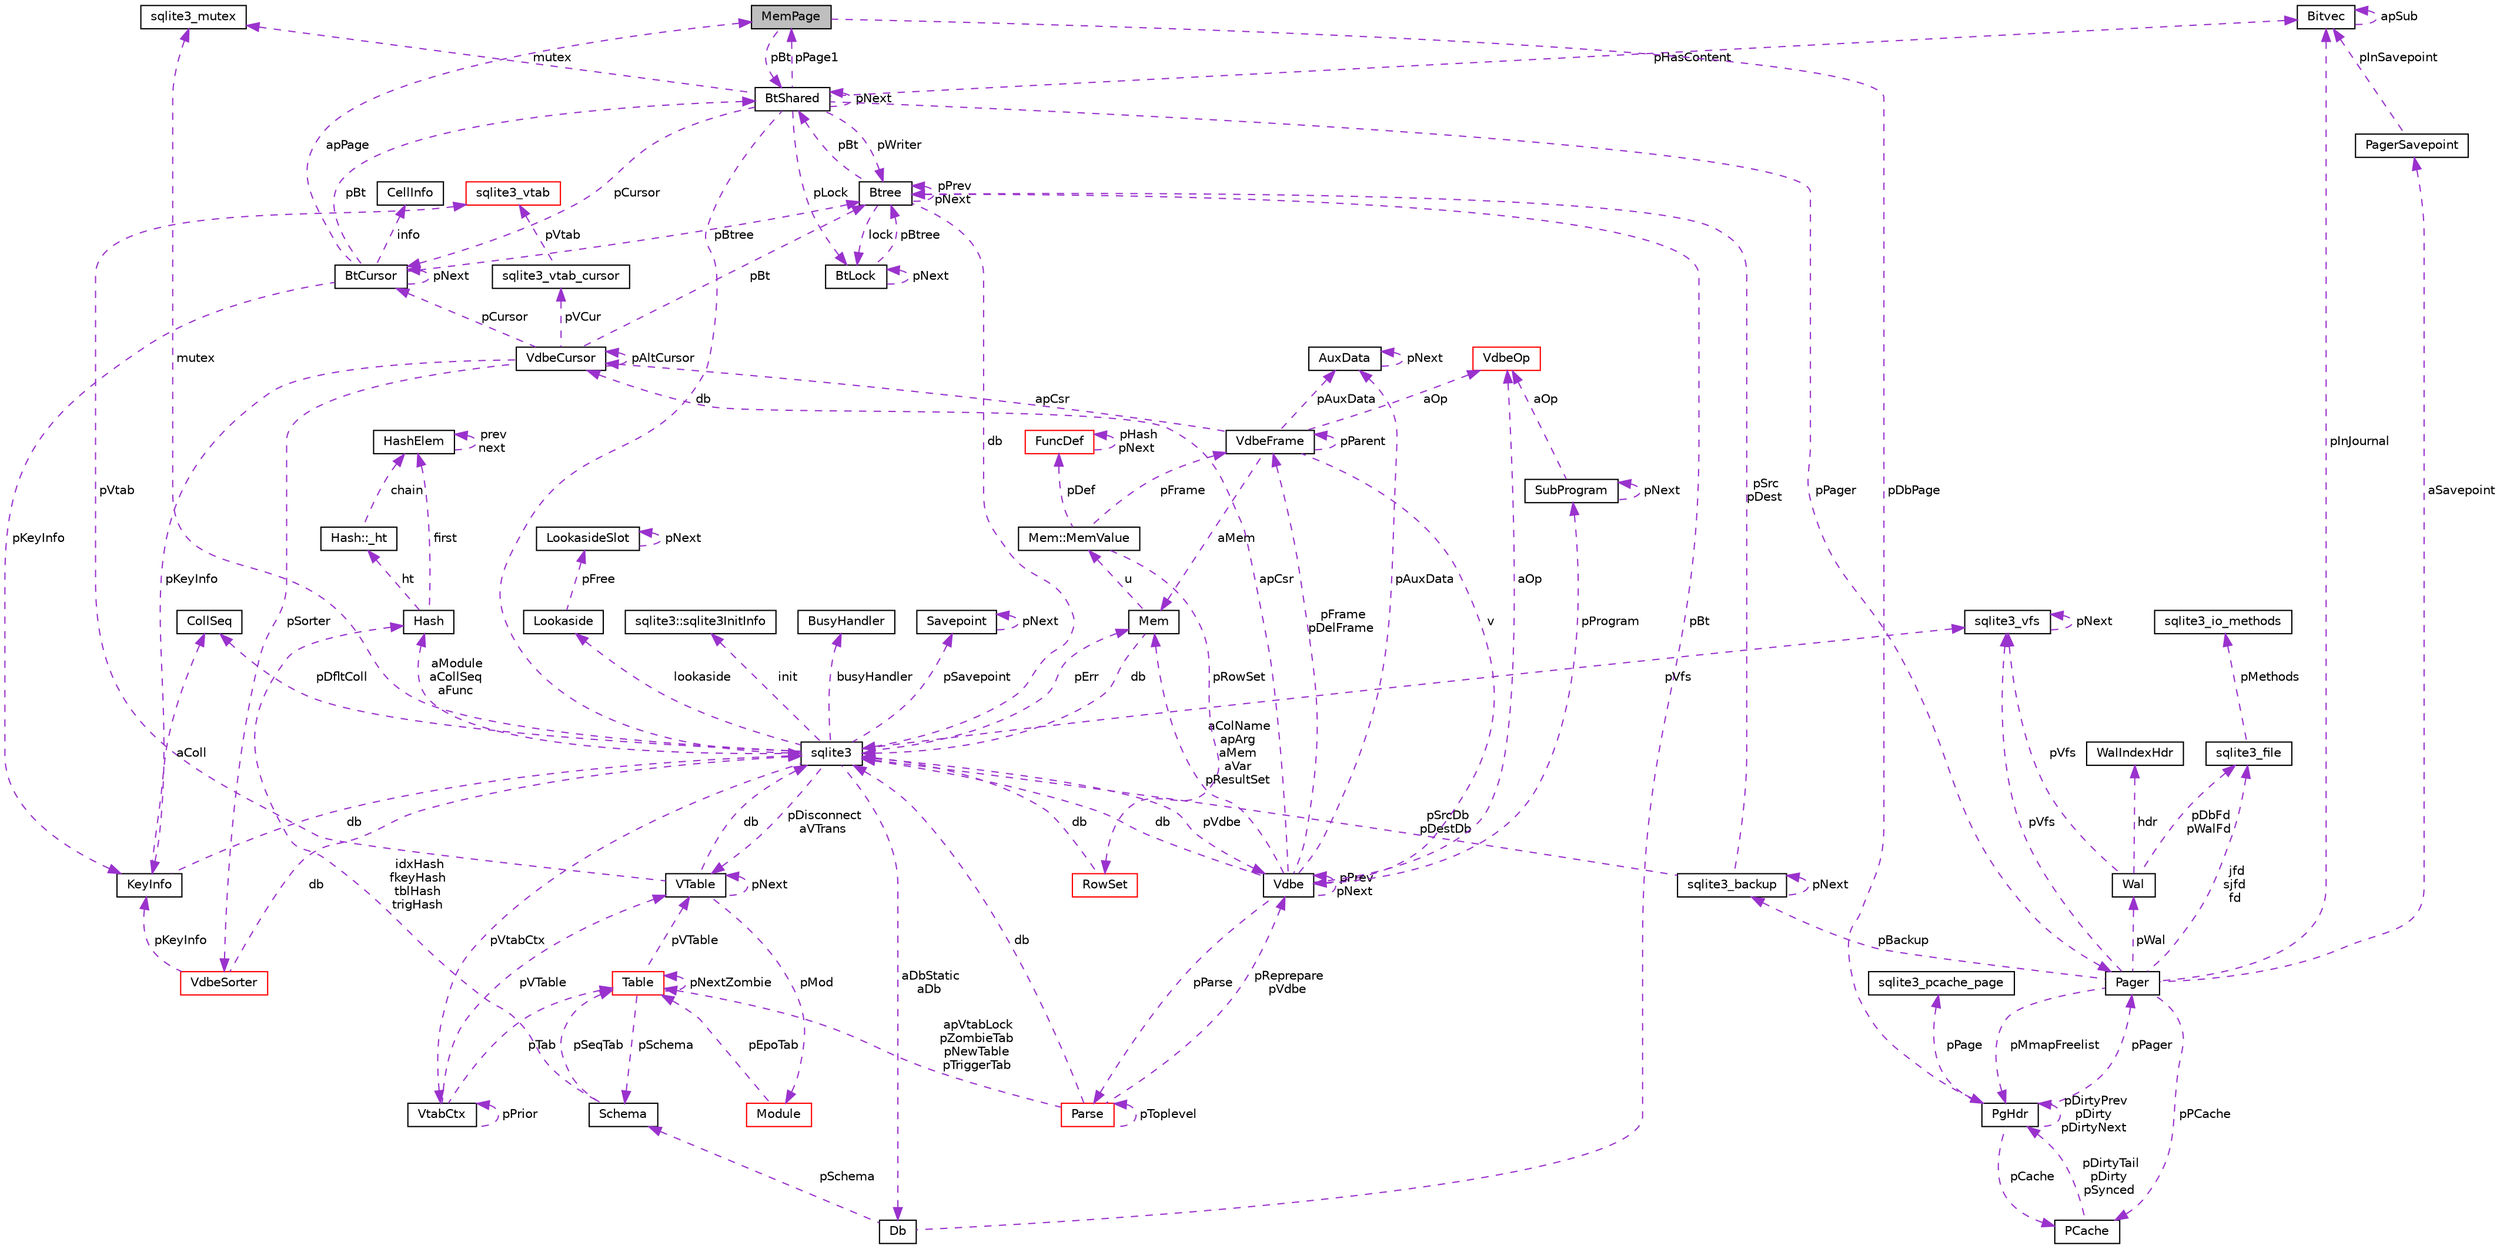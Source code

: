 digraph "MemPage"
{
  edge [fontname="Helvetica",fontsize="10",labelfontname="Helvetica",labelfontsize="10"];
  node [fontname="Helvetica",fontsize="10",shape=record];
  Node1 [label="MemPage",height=0.2,width=0.4,color="black", fillcolor="grey75", style="filled", fontcolor="black"];
  Node2 -> Node1 [dir="back",color="darkorchid3",fontsize="10",style="dashed",label=" pBt" ];
  Node2 [label="BtShared",height=0.2,width=0.4,color="black", fillcolor="white", style="filled",URL="$structBtShared.html"];
  Node3 -> Node2 [dir="back",color="darkorchid3",fontsize="10",style="dashed",label=" pCursor" ];
  Node3 [label="BtCursor",height=0.2,width=0.4,color="black", fillcolor="white", style="filled",URL="$structBtCursor.html"];
  Node3 -> Node3 [dir="back",color="darkorchid3",fontsize="10",style="dashed",label=" pNext" ];
  Node4 -> Node3 [dir="back",color="darkorchid3",fontsize="10",style="dashed",label=" info" ];
  Node4 [label="CellInfo",height=0.2,width=0.4,color="black", fillcolor="white", style="filled",URL="$structCellInfo.html"];
  Node2 -> Node3 [dir="back",color="darkorchid3",fontsize="10",style="dashed",label=" pBt" ];
  Node1 -> Node3 [dir="back",color="darkorchid3",fontsize="10",style="dashed",label=" apPage" ];
  Node5 -> Node3 [dir="back",color="darkorchid3",fontsize="10",style="dashed",label=" pKeyInfo" ];
  Node5 [label="KeyInfo",height=0.2,width=0.4,color="black", fillcolor="white", style="filled",URL="$structKeyInfo.html"];
  Node6 -> Node5 [dir="back",color="darkorchid3",fontsize="10",style="dashed",label=" db" ];
  Node6 [label="sqlite3",height=0.2,width=0.4,color="black", fillcolor="white", style="filled",URL="$structsqlite3.html"];
  Node7 -> Node6 [dir="back",color="darkorchid3",fontsize="10",style="dashed",label=" pErr" ];
  Node7 [label="Mem",height=0.2,width=0.4,color="black", fillcolor="white", style="filled",URL="$structMem.html"];
  Node8 -> Node7 [dir="back",color="darkorchid3",fontsize="10",style="dashed",label=" u" ];
  Node8 [label="Mem::MemValue",height=0.2,width=0.4,color="black", fillcolor="white", style="filled",URL="$unionMem_1_1MemValue.html"];
  Node9 -> Node8 [dir="back",color="darkorchid3",fontsize="10",style="dashed",label=" pFrame" ];
  Node9 [label="VdbeFrame",height=0.2,width=0.4,color="black", fillcolor="white", style="filled",URL="$structVdbeFrame.html"];
  Node7 -> Node9 [dir="back",color="darkorchid3",fontsize="10",style="dashed",label=" aMem" ];
  Node10 -> Node9 [dir="back",color="darkorchid3",fontsize="10",style="dashed",label=" v" ];
  Node10 [label="Vdbe",height=0.2,width=0.4,color="black", fillcolor="white", style="filled",URL="$structVdbe.html"];
  Node7 -> Node10 [dir="back",color="darkorchid3",fontsize="10",style="dashed",label=" aColName\napArg\naMem\naVar\npResultSet" ];
  Node10 -> Node10 [dir="back",color="darkorchid3",fontsize="10",style="dashed",label=" pPrev\npNext" ];
  Node6 -> Node10 [dir="back",color="darkorchid3",fontsize="10",style="dashed",label=" db" ];
  Node9 -> Node10 [dir="back",color="darkorchid3",fontsize="10",style="dashed",label=" pFrame\npDelFrame" ];
  Node11 -> Node10 [dir="back",color="darkorchid3",fontsize="10",style="dashed",label=" pAuxData" ];
  Node11 [label="AuxData",height=0.2,width=0.4,color="black", fillcolor="white", style="filled",URL="$structAuxData.html"];
  Node11 -> Node11 [dir="back",color="darkorchid3",fontsize="10",style="dashed",label=" pNext" ];
  Node12 -> Node10 [dir="back",color="darkorchid3",fontsize="10",style="dashed",label=" pProgram" ];
  Node12 [label="SubProgram",height=0.2,width=0.4,color="black", fillcolor="white", style="filled",URL="$structSubProgram.html"];
  Node12 -> Node12 [dir="back",color="darkorchid3",fontsize="10",style="dashed",label=" pNext" ];
  Node13 -> Node12 [dir="back",color="darkorchid3",fontsize="10",style="dashed",label=" aOp" ];
  Node13 [label="VdbeOp",height=0.2,width=0.4,color="red", fillcolor="white", style="filled",URL="$structVdbeOp.html"];
  Node14 -> Node10 [dir="back",color="darkorchid3",fontsize="10",style="dashed",label=" apCsr" ];
  Node14 [label="VdbeCursor",height=0.2,width=0.4,color="black", fillcolor="white", style="filled",URL="$structVdbeCursor.html"];
  Node3 -> Node14 [dir="back",color="darkorchid3",fontsize="10",style="dashed",label=" pCursor" ];
  Node15 -> Node14 [dir="back",color="darkorchid3",fontsize="10",style="dashed",label=" pVCur" ];
  Node15 [label="sqlite3_vtab_cursor",height=0.2,width=0.4,color="black", fillcolor="white", style="filled",URL="$structsqlite3__vtab__cursor.html"];
  Node16 -> Node15 [dir="back",color="darkorchid3",fontsize="10",style="dashed",label=" pVtab" ];
  Node16 [label="sqlite3_vtab",height=0.2,width=0.4,color="red", fillcolor="white", style="filled",URL="$structsqlite3__vtab.html"];
  Node14 -> Node14 [dir="back",color="darkorchid3",fontsize="10",style="dashed",label=" pAltCursor" ];
  Node5 -> Node14 [dir="back",color="darkorchid3",fontsize="10",style="dashed",label=" pKeyInfo" ];
  Node17 -> Node14 [dir="back",color="darkorchid3",fontsize="10",style="dashed",label=" pBt" ];
  Node17 [label="Btree",height=0.2,width=0.4,color="black", fillcolor="white", style="filled",URL="$structBtree.html"];
  Node2 -> Node17 [dir="back",color="darkorchid3",fontsize="10",style="dashed",label=" pBt" ];
  Node6 -> Node17 [dir="back",color="darkorchid3",fontsize="10",style="dashed",label=" db" ];
  Node18 -> Node17 [dir="back",color="darkorchid3",fontsize="10",style="dashed",label=" lock" ];
  Node18 [label="BtLock",height=0.2,width=0.4,color="black", fillcolor="white", style="filled",URL="$structBtLock.html"];
  Node18 -> Node18 [dir="back",color="darkorchid3",fontsize="10",style="dashed",label=" pNext" ];
  Node17 -> Node18 [dir="back",color="darkorchid3",fontsize="10",style="dashed",label=" pBtree" ];
  Node17 -> Node17 [dir="back",color="darkorchid3",fontsize="10",style="dashed",label=" pPrev\npNext" ];
  Node19 -> Node14 [dir="back",color="darkorchid3",fontsize="10",style="dashed",label=" pSorter" ];
  Node19 [label="VdbeSorter",height=0.2,width=0.4,color="red", fillcolor="white", style="filled",URL="$structVdbeSorter.html"];
  Node6 -> Node19 [dir="back",color="darkorchid3",fontsize="10",style="dashed",label=" db" ];
  Node5 -> Node19 [dir="back",color="darkorchid3",fontsize="10",style="dashed",label=" pKeyInfo" ];
  Node20 -> Node10 [dir="back",color="darkorchid3",fontsize="10",style="dashed",label=" pParse" ];
  Node20 [label="Parse",height=0.2,width=0.4,color="red", fillcolor="white", style="filled",URL="$structParse.html"];
  Node10 -> Node20 [dir="back",color="darkorchid3",fontsize="10",style="dashed",label=" pReprepare\npVdbe" ];
  Node6 -> Node20 [dir="back",color="darkorchid3",fontsize="10",style="dashed",label=" db" ];
  Node21 -> Node20 [dir="back",color="darkorchid3",fontsize="10",style="dashed",label=" apVtabLock\npZombieTab\npNewTable\npTriggerTab" ];
  Node21 [label="Table",height=0.2,width=0.4,color="red", fillcolor="white", style="filled",URL="$structTable.html"];
  Node22 -> Node21 [dir="back",color="darkorchid3",fontsize="10",style="dashed",label=" pSchema" ];
  Node22 [label="Schema",height=0.2,width=0.4,color="black", fillcolor="white", style="filled",URL="$structSchema.html"];
  Node21 -> Node22 [dir="back",color="darkorchid3",fontsize="10",style="dashed",label=" pSeqTab" ];
  Node23 -> Node22 [dir="back",color="darkorchid3",fontsize="10",style="dashed",label=" idxHash\nfkeyHash\ntblHash\ntrigHash" ];
  Node23 [label="Hash",height=0.2,width=0.4,color="black", fillcolor="white", style="filled",URL="$structHash.html"];
  Node24 -> Node23 [dir="back",color="darkorchid3",fontsize="10",style="dashed",label=" ht" ];
  Node24 [label="Hash::_ht",height=0.2,width=0.4,color="black", fillcolor="white", style="filled",URL="$structHash_1_1__ht.html"];
  Node25 -> Node24 [dir="back",color="darkorchid3",fontsize="10",style="dashed",label=" chain" ];
  Node25 [label="HashElem",height=0.2,width=0.4,color="black", fillcolor="white", style="filled",URL="$structHashElem.html"];
  Node25 -> Node25 [dir="back",color="darkorchid3",fontsize="10",style="dashed",label=" prev\nnext" ];
  Node25 -> Node23 [dir="back",color="darkorchid3",fontsize="10",style="dashed",label=" first" ];
  Node26 -> Node21 [dir="back",color="darkorchid3",fontsize="10",style="dashed",label=" pVTable" ];
  Node26 [label="VTable",height=0.2,width=0.4,color="black", fillcolor="white", style="filled",URL="$structVTable.html"];
  Node6 -> Node26 [dir="back",color="darkorchid3",fontsize="10",style="dashed",label=" db" ];
  Node26 -> Node26 [dir="back",color="darkorchid3",fontsize="10",style="dashed",label=" pNext" ];
  Node27 -> Node26 [dir="back",color="darkorchid3",fontsize="10",style="dashed",label=" pMod" ];
  Node27 [label="Module",height=0.2,width=0.4,color="red", fillcolor="white", style="filled",URL="$structModule.html"];
  Node21 -> Node27 [dir="back",color="darkorchid3",fontsize="10",style="dashed",label=" pEpoTab" ];
  Node16 -> Node26 [dir="back",color="darkorchid3",fontsize="10",style="dashed",label=" pVtab" ];
  Node21 -> Node21 [dir="back",color="darkorchid3",fontsize="10",style="dashed",label=" pNextZombie" ];
  Node20 -> Node20 [dir="back",color="darkorchid3",fontsize="10",style="dashed",label=" pToplevel" ];
  Node13 -> Node10 [dir="back",color="darkorchid3",fontsize="10",style="dashed",label=" aOp" ];
  Node9 -> Node9 [dir="back",color="darkorchid3",fontsize="10",style="dashed",label=" pParent" ];
  Node11 -> Node9 [dir="back",color="darkorchid3",fontsize="10",style="dashed",label=" pAuxData" ];
  Node14 -> Node9 [dir="back",color="darkorchid3",fontsize="10",style="dashed",label=" apCsr" ];
  Node13 -> Node9 [dir="back",color="darkorchid3",fontsize="10",style="dashed",label=" aOp" ];
  Node28 -> Node8 [dir="back",color="darkorchid3",fontsize="10",style="dashed",label=" pRowSet" ];
  Node28 [label="RowSet",height=0.2,width=0.4,color="red", fillcolor="white", style="filled",URL="$structRowSet.html"];
  Node6 -> Node28 [dir="back",color="darkorchid3",fontsize="10",style="dashed",label=" db" ];
  Node29 -> Node8 [dir="back",color="darkorchid3",fontsize="10",style="dashed",label=" pDef" ];
  Node29 [label="FuncDef",height=0.2,width=0.4,color="red", fillcolor="white", style="filled",URL="$structFuncDef.html"];
  Node29 -> Node29 [dir="back",color="darkorchid3",fontsize="10",style="dashed",label=" pHash\npNext" ];
  Node6 -> Node7 [dir="back",color="darkorchid3",fontsize="10",style="dashed",label=" db" ];
  Node10 -> Node6 [dir="back",color="darkorchid3",fontsize="10",style="dashed",label=" pVdbe" ];
  Node30 -> Node6 [dir="back",color="darkorchid3",fontsize="10",style="dashed",label=" pSavepoint" ];
  Node30 [label="Savepoint",height=0.2,width=0.4,color="black", fillcolor="white", style="filled",URL="$structSavepoint.html"];
  Node30 -> Node30 [dir="back",color="darkorchid3",fontsize="10",style="dashed",label=" pNext" ];
  Node31 -> Node6 [dir="back",color="darkorchid3",fontsize="10",style="dashed",label=" lookaside" ];
  Node31 [label="Lookaside",height=0.2,width=0.4,color="black", fillcolor="white", style="filled",URL="$structLookaside.html"];
  Node32 -> Node31 [dir="back",color="darkorchid3",fontsize="10",style="dashed",label=" pFree" ];
  Node32 [label="LookasideSlot",height=0.2,width=0.4,color="black", fillcolor="white", style="filled",URL="$structLookasideSlot.html"];
  Node32 -> Node32 [dir="back",color="darkorchid3",fontsize="10",style="dashed",label=" pNext" ];
  Node33 -> Node6 [dir="back",color="darkorchid3",fontsize="10",style="dashed",label=" mutex" ];
  Node33 [label="sqlite3_mutex",height=0.2,width=0.4,color="black", fillcolor="white", style="filled",URL="$structsqlite3__mutex.html"];
  Node34 -> Node6 [dir="back",color="darkorchid3",fontsize="10",style="dashed",label=" pVfs" ];
  Node34 [label="sqlite3_vfs",height=0.2,width=0.4,color="black", fillcolor="white", style="filled",URL="$structsqlite3__vfs.html"];
  Node34 -> Node34 [dir="back",color="darkorchid3",fontsize="10",style="dashed",label=" pNext" ];
  Node35 -> Node6 [dir="back",color="darkorchid3",fontsize="10",style="dashed",label=" init" ];
  Node35 [label="sqlite3::sqlite3InitInfo",height=0.2,width=0.4,color="black", fillcolor="white", style="filled",URL="$structsqlite3_1_1sqlite3InitInfo.html"];
  Node36 -> Node6 [dir="back",color="darkorchid3",fontsize="10",style="dashed",label=" busyHandler" ];
  Node36 [label="BusyHandler",height=0.2,width=0.4,color="black", fillcolor="white", style="filled",URL="$structBusyHandler.html"];
  Node37 -> Node6 [dir="back",color="darkorchid3",fontsize="10",style="dashed",label=" pVtabCtx" ];
  Node37 [label="VtabCtx",height=0.2,width=0.4,color="black", fillcolor="white", style="filled",URL="$structVtabCtx.html"];
  Node37 -> Node37 [dir="back",color="darkorchid3",fontsize="10",style="dashed",label=" pPrior" ];
  Node26 -> Node37 [dir="back",color="darkorchid3",fontsize="10",style="dashed",label=" pVTable" ];
  Node21 -> Node37 [dir="back",color="darkorchid3",fontsize="10",style="dashed",label=" pTab" ];
  Node38 -> Node6 [dir="back",color="darkorchid3",fontsize="10",style="dashed",label=" pDfltColl" ];
  Node38 [label="CollSeq",height=0.2,width=0.4,color="black", fillcolor="white", style="filled",URL="$structCollSeq.html"];
  Node26 -> Node6 [dir="back",color="darkorchid3",fontsize="10",style="dashed",label=" pDisconnect\naVTrans" ];
  Node39 -> Node6 [dir="back",color="darkorchid3",fontsize="10",style="dashed",label=" aDbStatic\naDb" ];
  Node39 [label="Db",height=0.2,width=0.4,color="black", fillcolor="white", style="filled",URL="$structDb.html"];
  Node22 -> Node39 [dir="back",color="darkorchid3",fontsize="10",style="dashed",label=" pSchema" ];
  Node17 -> Node39 [dir="back",color="darkorchid3",fontsize="10",style="dashed",label=" pBt" ];
  Node23 -> Node6 [dir="back",color="darkorchid3",fontsize="10",style="dashed",label=" aModule\naCollSeq\naFunc" ];
  Node38 -> Node5 [dir="back",color="darkorchid3",fontsize="10",style="dashed",label=" aColl" ];
  Node17 -> Node3 [dir="back",color="darkorchid3",fontsize="10",style="dashed",label=" pBtree" ];
  Node2 -> Node2 [dir="back",color="darkorchid3",fontsize="10",style="dashed",label=" pNext" ];
  Node6 -> Node2 [dir="back",color="darkorchid3",fontsize="10",style="dashed",label=" db" ];
  Node40 -> Node2 [dir="back",color="darkorchid3",fontsize="10",style="dashed",label=" pHasContent" ];
  Node40 [label="Bitvec",height=0.2,width=0.4,color="black", fillcolor="white", style="filled",URL="$structBitvec.html"];
  Node40 -> Node40 [dir="back",color="darkorchid3",fontsize="10",style="dashed",label=" apSub" ];
  Node33 -> Node2 [dir="back",color="darkorchid3",fontsize="10",style="dashed",label=" mutex" ];
  Node18 -> Node2 [dir="back",color="darkorchid3",fontsize="10",style="dashed",label=" pLock" ];
  Node1 -> Node2 [dir="back",color="darkorchid3",fontsize="10",style="dashed",label=" pPage1" ];
  Node17 -> Node2 [dir="back",color="darkorchid3",fontsize="10",style="dashed",label=" pWriter" ];
  Node41 -> Node2 [dir="back",color="darkorchid3",fontsize="10",style="dashed",label=" pPager" ];
  Node41 [label="Pager",height=0.2,width=0.4,color="black", fillcolor="white", style="filled",URL="$structPager.html"];
  Node42 -> Node41 [dir="back",color="darkorchid3",fontsize="10",style="dashed",label=" pPCache" ];
  Node42 [label="PCache",height=0.2,width=0.4,color="black", fillcolor="white", style="filled",URL="$structPCache.html"];
  Node43 -> Node42 [dir="back",color="darkorchid3",fontsize="10",style="dashed",label=" pDirtyTail\npDirty\npSynced" ];
  Node43 [label="PgHdr",height=0.2,width=0.4,color="black", fillcolor="white", style="filled",URL="$structPgHdr.html"];
  Node44 -> Node43 [dir="back",color="darkorchid3",fontsize="10",style="dashed",label=" pPage" ];
  Node44 [label="sqlite3_pcache_page",height=0.2,width=0.4,color="black", fillcolor="white", style="filled",URL="$structsqlite3__pcache__page.html"];
  Node42 -> Node43 [dir="back",color="darkorchid3",fontsize="10",style="dashed",label=" pCache" ];
  Node43 -> Node43 [dir="back",color="darkorchid3",fontsize="10",style="dashed",label=" pDirtyPrev\npDirty\npDirtyNext" ];
  Node41 -> Node43 [dir="back",color="darkorchid3",fontsize="10",style="dashed",label=" pPager" ];
  Node45 -> Node41 [dir="back",color="darkorchid3",fontsize="10",style="dashed",label=" pBackup" ];
  Node45 [label="sqlite3_backup",height=0.2,width=0.4,color="black", fillcolor="white", style="filled",URL="$structsqlite3__backup.html"];
  Node45 -> Node45 [dir="back",color="darkorchid3",fontsize="10",style="dashed",label=" pNext" ];
  Node6 -> Node45 [dir="back",color="darkorchid3",fontsize="10",style="dashed",label=" pSrcDb\npDestDb" ];
  Node17 -> Node45 [dir="back",color="darkorchid3",fontsize="10",style="dashed",label=" pSrc\npDest" ];
  Node40 -> Node41 [dir="back",color="darkorchid3",fontsize="10",style="dashed",label=" pInJournal" ];
  Node46 -> Node41 [dir="back",color="darkorchid3",fontsize="10",style="dashed",label=" jfd\nsjfd\nfd" ];
  Node46 [label="sqlite3_file",height=0.2,width=0.4,color="black", fillcolor="white", style="filled",URL="$structsqlite3__file.html"];
  Node47 -> Node46 [dir="back",color="darkorchid3",fontsize="10",style="dashed",label=" pMethods" ];
  Node47 [label="sqlite3_io_methods",height=0.2,width=0.4,color="black", fillcolor="white", style="filled",URL="$structsqlite3__io__methods.html"];
  Node34 -> Node41 [dir="back",color="darkorchid3",fontsize="10",style="dashed",label=" pVfs" ];
  Node43 -> Node41 [dir="back",color="darkorchid3",fontsize="10",style="dashed",label=" pMmapFreelist" ];
  Node48 -> Node41 [dir="back",color="darkorchid3",fontsize="10",style="dashed",label=" pWal" ];
  Node48 [label="Wal",height=0.2,width=0.4,color="black", fillcolor="white", style="filled",URL="$structWal.html"];
  Node46 -> Node48 [dir="back",color="darkorchid3",fontsize="10",style="dashed",label=" pDbFd\npWalFd" ];
  Node34 -> Node48 [dir="back",color="darkorchid3",fontsize="10",style="dashed",label=" pVfs" ];
  Node49 -> Node48 [dir="back",color="darkorchid3",fontsize="10",style="dashed",label=" hdr" ];
  Node49 [label="WalIndexHdr",height=0.2,width=0.4,color="black", fillcolor="white", style="filled",URL="$structWalIndexHdr.html"];
  Node50 -> Node41 [dir="back",color="darkorchid3",fontsize="10",style="dashed",label=" aSavepoint" ];
  Node50 [label="PagerSavepoint",height=0.2,width=0.4,color="black", fillcolor="white", style="filled",URL="$structPagerSavepoint.html"];
  Node40 -> Node50 [dir="back",color="darkorchid3",fontsize="10",style="dashed",label=" pInSavepoint" ];
  Node43 -> Node1 [dir="back",color="darkorchid3",fontsize="10",style="dashed",label=" pDbPage" ];
}
